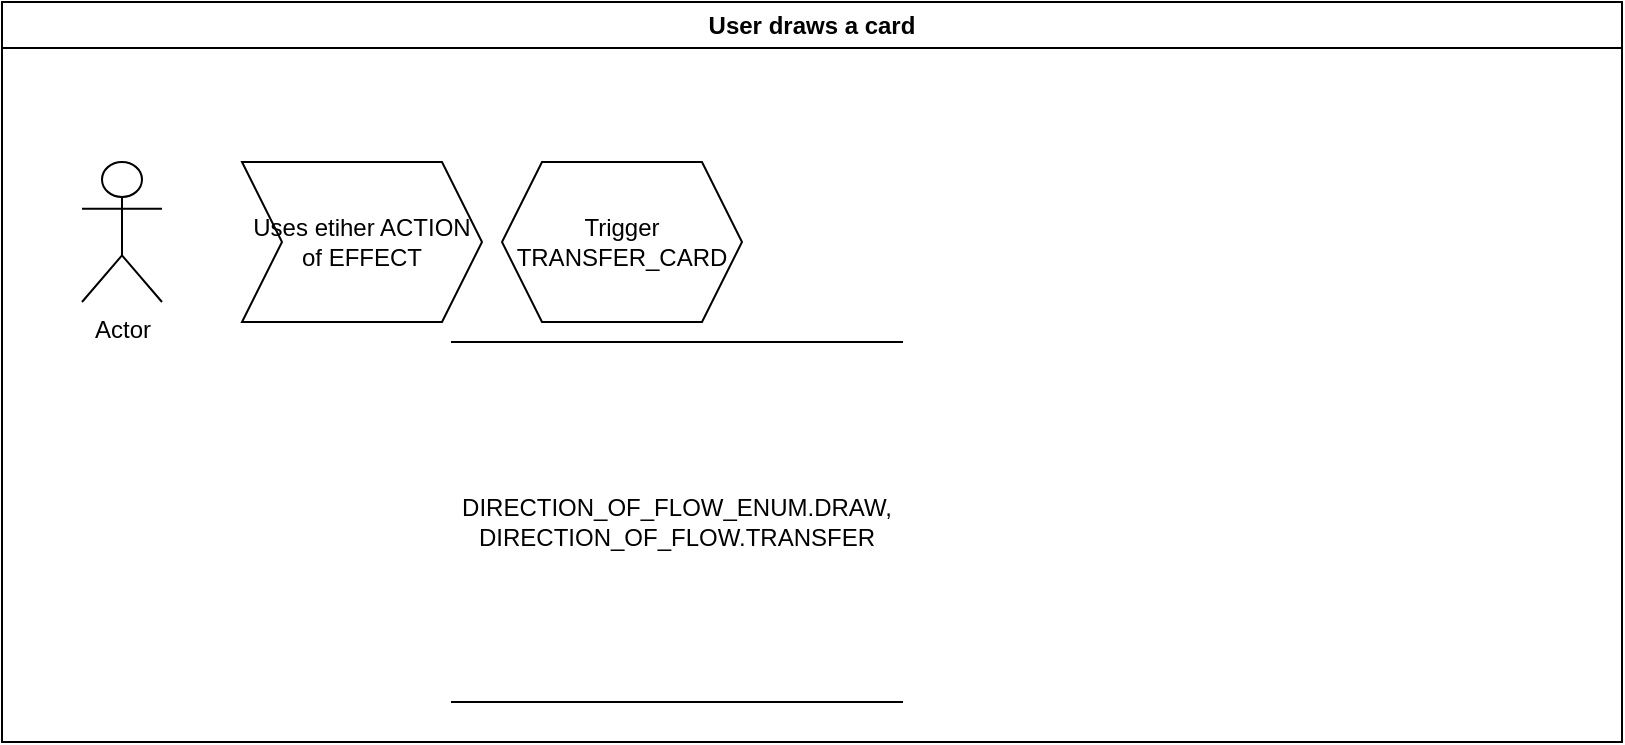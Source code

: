 <mxfile>
    <diagram id="odgVCu9sUW3s7TN320f5" name="Page-1">
        <mxGraphModel dx="1033" dy="589" grid="1" gridSize="10" guides="1" tooltips="1" connect="1" arrows="1" fold="1" page="1" pageScale="1" pageWidth="827" pageHeight="1169" math="0" shadow="0">
            <root>
                <mxCell id="0"/>
                <mxCell id="1" parent="0"/>
                <mxCell id="5" value="User draws a card" style="swimlane;whiteSpace=wrap;html=1;" vertex="1" parent="1">
                    <mxGeometry y="40" width="810" height="370" as="geometry"/>
                </mxCell>
                <mxCell id="6" value="Actor" style="shape=umlActor;verticalLabelPosition=bottom;verticalAlign=top;html=1;outlineConnect=0;" vertex="1" parent="5">
                    <mxGeometry x="40" y="80" width="40" height="70" as="geometry"/>
                </mxCell>
                <mxCell id="7" value="Uses etiher ACTION&lt;br&gt;of EFFECT" style="shape=step;perimeter=stepPerimeter;whiteSpace=wrap;html=1;fixedSize=1;" vertex="1" parent="5">
                    <mxGeometry x="120" y="80" width="120" height="80" as="geometry"/>
                </mxCell>
                <mxCell id="9" value="Trigger TRANSFER_CARD" style="shape=hexagon;perimeter=hexagonPerimeter2;whiteSpace=wrap;html=1;fixedSize=1;" vertex="1" parent="5">
                    <mxGeometry x="250" y="80" width="120" height="80" as="geometry"/>
                </mxCell>
                <mxCell id="10" value="DIRECTION_OF_FLOW_ENUM.DRAW,&lt;br&gt;DIRECTION_OF_FLOW.TRANSFER" style="shape=partialRectangle;whiteSpace=wrap;html=1;left=0;right=0;fillColor=none;" vertex="1" parent="5">
                    <mxGeometry x="225" y="170" width="225" height="180" as="geometry"/>
                </mxCell>
            </root>
        </mxGraphModel>
    </diagram>
</mxfile>